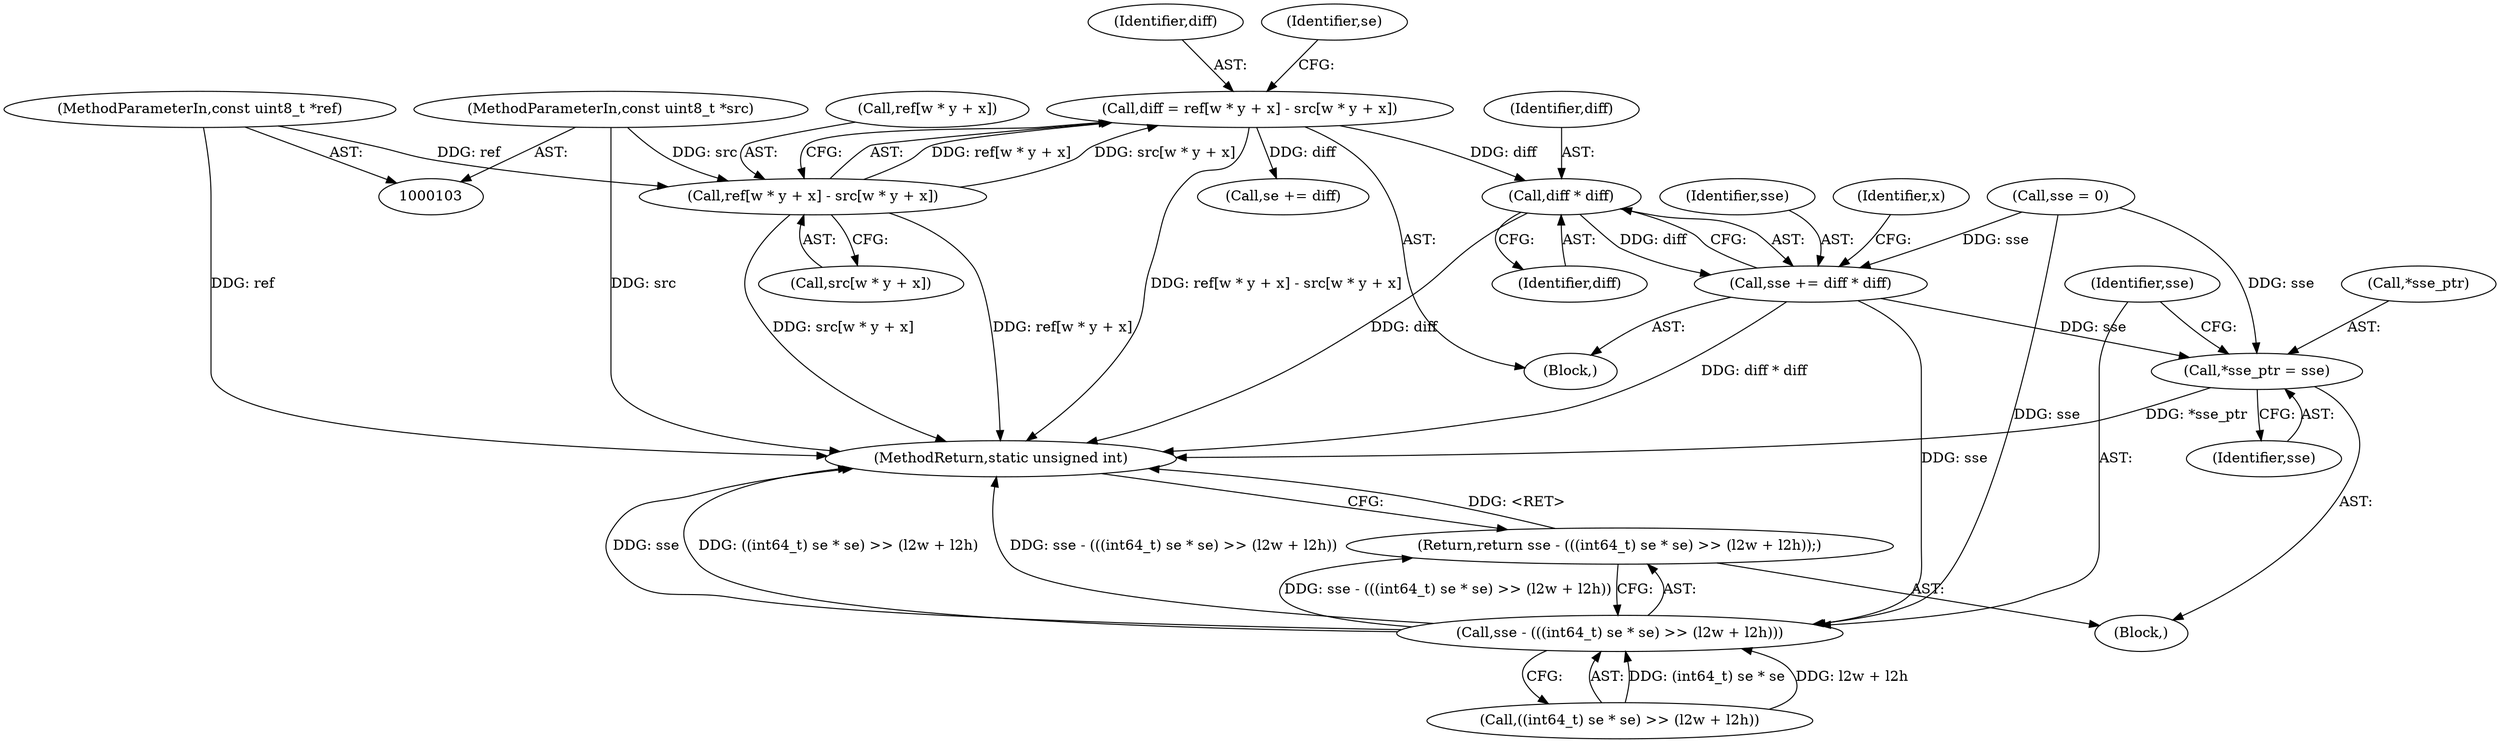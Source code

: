 digraph "1_Android_5a9753fca56f0eeb9f61e342b2fccffc364f9426_121@del" {
"1000175" [label="(Call,diff * diff)"];
"1000153" [label="(Call,diff = ref[w * y + x] - src[w * y + x])"];
"1000155" [label="(Call,ref[w * y + x] - src[w * y + x])"];
"1000104" [label="(MethodParameterIn,const uint8_t *ref)"];
"1000105" [label="(MethodParameterIn,const uint8_t *src)"];
"1000173" [label="(Call,sse += diff * diff)"];
"1000178" [label="(Call,*sse_ptr = sse)"];
"1000183" [label="(Call,sse - (((int64_t) se * se) >> (l2w + l2h)))"];
"1000182" [label="(Return,return sse - (((int64_t) se * se) >> (l2w + l2h));)"];
"1000177" [label="(Identifier,diff)"];
"1000154" [label="(Identifier,diff)"];
"1000181" [label="(Identifier,sse)"];
"1000185" [label="(Call,((int64_t) se * se) >> (l2w + l2h))"];
"1000174" [label="(Identifier,sse)"];
"1000150" [label="(Identifier,x)"];
"1000170" [label="(Call,se += diff)"];
"1000178" [label="(Call,*sse_ptr = sse)"];
"1000155" [label="(Call,ref[w * y + x] - src[w * y + x])"];
"1000194" [label="(MethodReturn,static unsigned int)"];
"1000183" [label="(Call,sse - (((int64_t) se * se) >> (l2w + l2h)))"];
"1000176" [label="(Identifier,diff)"];
"1000182" [label="(Return,return sse - (((int64_t) se * se) >> (l2w + l2h));)"];
"1000184" [label="(Identifier,sse)"];
"1000171" [label="(Identifier,se)"];
"1000175" [label="(Call,diff * diff)"];
"1000163" [label="(Call,src[w * y + x])"];
"1000115" [label="(Call,sse = 0)"];
"1000109" [label="(Block,)"];
"1000173" [label="(Call,sse += diff * diff)"];
"1000104" [label="(MethodParameterIn,const uint8_t *ref)"];
"1000153" [label="(Call,diff = ref[w * y + x] - src[w * y + x])"];
"1000151" [label="(Block,)"];
"1000156" [label="(Call,ref[w * y + x])"];
"1000105" [label="(MethodParameterIn,const uint8_t *src)"];
"1000179" [label="(Call,*sse_ptr)"];
"1000175" -> "1000173"  [label="AST: "];
"1000175" -> "1000177"  [label="CFG: "];
"1000176" -> "1000175"  [label="AST: "];
"1000177" -> "1000175"  [label="AST: "];
"1000173" -> "1000175"  [label="CFG: "];
"1000175" -> "1000194"  [label="DDG: diff"];
"1000175" -> "1000173"  [label="DDG: diff"];
"1000153" -> "1000175"  [label="DDG: diff"];
"1000153" -> "1000151"  [label="AST: "];
"1000153" -> "1000155"  [label="CFG: "];
"1000154" -> "1000153"  [label="AST: "];
"1000155" -> "1000153"  [label="AST: "];
"1000171" -> "1000153"  [label="CFG: "];
"1000153" -> "1000194"  [label="DDG: ref[w * y + x] - src[w * y + x]"];
"1000155" -> "1000153"  [label="DDG: ref[w * y + x]"];
"1000155" -> "1000153"  [label="DDG: src[w * y + x]"];
"1000153" -> "1000170"  [label="DDG: diff"];
"1000155" -> "1000163"  [label="CFG: "];
"1000156" -> "1000155"  [label="AST: "];
"1000163" -> "1000155"  [label="AST: "];
"1000155" -> "1000194"  [label="DDG: ref[w * y + x]"];
"1000155" -> "1000194"  [label="DDG: src[w * y + x]"];
"1000104" -> "1000155"  [label="DDG: ref"];
"1000105" -> "1000155"  [label="DDG: src"];
"1000104" -> "1000103"  [label="AST: "];
"1000104" -> "1000194"  [label="DDG: ref"];
"1000105" -> "1000103"  [label="AST: "];
"1000105" -> "1000194"  [label="DDG: src"];
"1000173" -> "1000151"  [label="AST: "];
"1000174" -> "1000173"  [label="AST: "];
"1000150" -> "1000173"  [label="CFG: "];
"1000173" -> "1000194"  [label="DDG: diff * diff"];
"1000115" -> "1000173"  [label="DDG: sse"];
"1000173" -> "1000178"  [label="DDG: sse"];
"1000173" -> "1000183"  [label="DDG: sse"];
"1000178" -> "1000109"  [label="AST: "];
"1000178" -> "1000181"  [label="CFG: "];
"1000179" -> "1000178"  [label="AST: "];
"1000181" -> "1000178"  [label="AST: "];
"1000184" -> "1000178"  [label="CFG: "];
"1000178" -> "1000194"  [label="DDG: *sse_ptr"];
"1000115" -> "1000178"  [label="DDG: sse"];
"1000183" -> "1000182"  [label="AST: "];
"1000183" -> "1000185"  [label="CFG: "];
"1000184" -> "1000183"  [label="AST: "];
"1000185" -> "1000183"  [label="AST: "];
"1000182" -> "1000183"  [label="CFG: "];
"1000183" -> "1000194"  [label="DDG: ((int64_t) se * se) >> (l2w + l2h)"];
"1000183" -> "1000194"  [label="DDG: sse"];
"1000183" -> "1000194"  [label="DDG: sse - (((int64_t) se * se) >> (l2w + l2h))"];
"1000183" -> "1000182"  [label="DDG: sse - (((int64_t) se * se) >> (l2w + l2h))"];
"1000115" -> "1000183"  [label="DDG: sse"];
"1000185" -> "1000183"  [label="DDG: (int64_t) se * se"];
"1000185" -> "1000183"  [label="DDG: l2w + l2h"];
"1000182" -> "1000109"  [label="AST: "];
"1000194" -> "1000182"  [label="CFG: "];
"1000182" -> "1000194"  [label="DDG: <RET>"];
}
